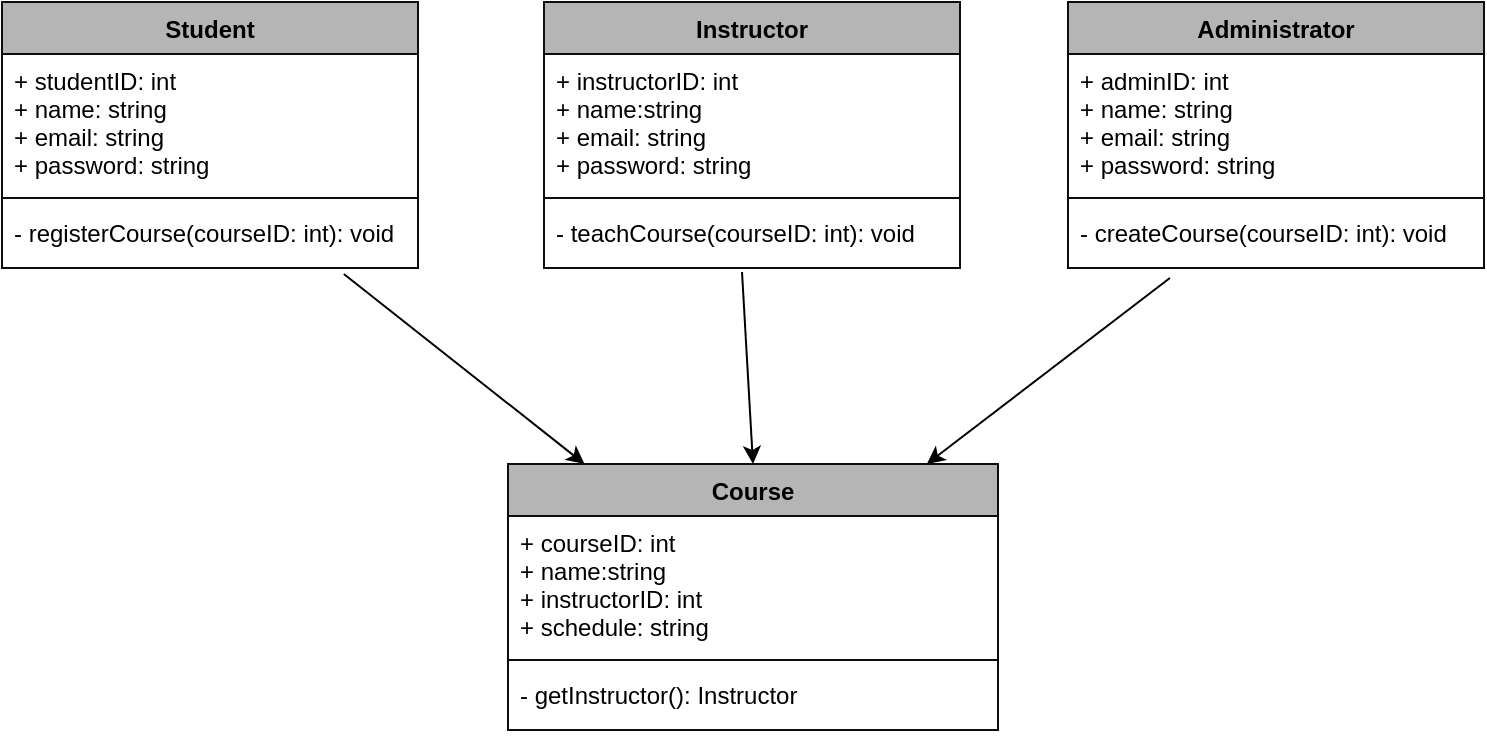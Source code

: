 <mxfile>
    <diagram id="fN5Z0hSTAfWw_drD3pTO" name="Page-1">
        <mxGraphModel dx="1216" dy="784" grid="0" gridSize="10" guides="1" tooltips="1" connect="1" arrows="1" fold="1" page="1" pageScale="1" pageWidth="850" pageHeight="1100" background="#ffffff" math="0" shadow="0">
            <root>
                <mxCell id="0"/>
                <mxCell id="1" parent="0"/>
                <mxCell id="7" style="edgeStyle=none;html=1;fontFamily=Helvetica;fontSize=12;fontColor=#0b0a0a;strokeColor=#000000;" parent="1" target="28" edge="1">
                    <mxGeometry relative="1" as="geometry">
                        <mxPoint x="220.909" y="300" as="sourcePoint"/>
                        <mxPoint x="303" y="387" as="targetPoint"/>
                    </mxGeometry>
                </mxCell>
                <mxCell id="9" style="edgeStyle=none;html=1;fontFamily=Helvetica;fontSize=12;fontColor=#0b0a0a;strokeColor=#000000;exitX=0.245;exitY=1.161;exitDx=0;exitDy=0;exitPerimeter=0;" parent="1" source="27" target="28" edge="1">
                    <mxGeometry relative="1" as="geometry">
                        <mxPoint x="650.198" y="603" as="sourcePoint"/>
                        <mxPoint x="543" y="387" as="targetPoint"/>
                    </mxGeometry>
                </mxCell>
                <mxCell id="15" value="Student" style="swimlane;fontStyle=1;align=center;verticalAlign=top;childLayout=stackLayout;horizontal=1;startSize=26;horizontalStack=0;resizeParent=1;resizeParentMax=0;resizeLast=0;collapsible=1;marginBottom=0;strokeColor=#0d0d0d;fontColor=#000000;fillColor=#b5b5b5;" vertex="1" parent="1">
                    <mxGeometry x="50" y="164" width="208" height="133" as="geometry"/>
                </mxCell>
                <mxCell id="16" value="+ studentID: int&#10;+ name: string&#10;+ email: string&#10;+ password: string" style="text;strokeColor=none;fillColor=none;align=left;verticalAlign=top;spacingLeft=4;spacingRight=4;overflow=hidden;rotatable=0;points=[[0,0.5],[1,0.5]];portConstraint=eastwest;fontColor=#000000;" vertex="1" parent="15">
                    <mxGeometry y="26" width="208" height="68" as="geometry"/>
                </mxCell>
                <mxCell id="17" value="" style="line;strokeWidth=1;fillColor=none;align=left;verticalAlign=middle;spacingTop=-1;spacingLeft=3;spacingRight=3;rotatable=0;labelPosition=right;points=[];portConstraint=eastwest;strokeColor=inherit;fontColor=#000000;" vertex="1" parent="15">
                    <mxGeometry y="94" width="208" height="8" as="geometry"/>
                </mxCell>
                <mxCell id="18" value="- registerCourse(courseID: int): void" style="text;strokeColor=none;fillColor=none;align=left;verticalAlign=top;spacingLeft=4;spacingRight=4;overflow=hidden;rotatable=0;points=[[0,0.5],[1,0.5]];portConstraint=eastwest;fontColor=#000000;" vertex="1" parent="15">
                    <mxGeometry y="102" width="208" height="31" as="geometry"/>
                </mxCell>
                <mxCell id="19" value="Instructor" style="swimlane;fontStyle=1;align=center;verticalAlign=top;childLayout=stackLayout;horizontal=1;startSize=26;horizontalStack=0;resizeParent=1;resizeParentMax=0;resizeLast=0;collapsible=1;marginBottom=0;strokeColor=#0d0d0d;fontColor=#000000;fillColor=#b5b5b5;" vertex="1" parent="1">
                    <mxGeometry x="321" y="164" width="208" height="133" as="geometry"/>
                </mxCell>
                <mxCell id="20" value="+ instructorID: int&#10;+ name:string&#10;+ email: string&#10;+ password: string" style="text;strokeColor=none;fillColor=none;align=left;verticalAlign=top;spacingLeft=4;spacingRight=4;overflow=hidden;rotatable=0;points=[[0,0.5],[1,0.5]];portConstraint=eastwest;fontColor=#000000;" vertex="1" parent="19">
                    <mxGeometry y="26" width="208" height="68" as="geometry"/>
                </mxCell>
                <mxCell id="21" value="" style="line;strokeWidth=1;fillColor=none;align=left;verticalAlign=middle;spacingTop=-1;spacingLeft=3;spacingRight=3;rotatable=0;labelPosition=right;points=[];portConstraint=eastwest;strokeColor=inherit;fontColor=#000000;" vertex="1" parent="19">
                    <mxGeometry y="94" width="208" height="8" as="geometry"/>
                </mxCell>
                <mxCell id="22" value="- teachCourse(courseID: int): void" style="text;strokeColor=none;fillColor=none;align=left;verticalAlign=top;spacingLeft=4;spacingRight=4;overflow=hidden;rotatable=0;points=[[0,0.5],[1,0.5]];portConstraint=eastwest;fontColor=#000000;" vertex="1" parent="19">
                    <mxGeometry y="102" width="208" height="31" as="geometry"/>
                </mxCell>
                <mxCell id="23" value="" style="endArrow=classic;html=1;fontColor=#000000;strokeColor=#000000;entryX=0.5;entryY=0;entryDx=0;entryDy=0;" edge="1" parent="1" target="28">
                    <mxGeometry width="50" height="50" relative="1" as="geometry">
                        <mxPoint x="420" y="299" as="sourcePoint"/>
                        <mxPoint x="420" y="394" as="targetPoint"/>
                    </mxGeometry>
                </mxCell>
                <mxCell id="24" value="Administrator" style="swimlane;fontStyle=1;align=center;verticalAlign=top;childLayout=stackLayout;horizontal=1;startSize=26;horizontalStack=0;resizeParent=1;resizeParentMax=0;resizeLast=0;collapsible=1;marginBottom=0;strokeColor=#0d0d0d;fontColor=#000000;fillColor=#b5b5b5;" vertex="1" parent="1">
                    <mxGeometry x="583" y="164" width="208" height="133" as="geometry"/>
                </mxCell>
                <mxCell id="25" value="+ adminID: int&#10;+ name: string&#10;+ email: string&#10;+ password: string" style="text;strokeColor=none;fillColor=none;align=left;verticalAlign=top;spacingLeft=4;spacingRight=4;overflow=hidden;rotatable=0;points=[[0,0.5],[1,0.5]];portConstraint=eastwest;fontColor=#000000;" vertex="1" parent="24">
                    <mxGeometry y="26" width="208" height="68" as="geometry"/>
                </mxCell>
                <mxCell id="26" value="" style="line;strokeWidth=1;fillColor=none;align=left;verticalAlign=middle;spacingTop=-1;spacingLeft=3;spacingRight=3;rotatable=0;labelPosition=right;points=[];portConstraint=eastwest;strokeColor=inherit;fontColor=#000000;" vertex="1" parent="24">
                    <mxGeometry y="94" width="208" height="8" as="geometry"/>
                </mxCell>
                <mxCell id="27" value="- createCourse(courseID: int): void" style="text;strokeColor=none;fillColor=none;align=left;verticalAlign=top;spacingLeft=4;spacingRight=4;overflow=hidden;rotatable=0;points=[[0,0.5],[1,0.5]];portConstraint=eastwest;fontColor=#000000;" vertex="1" parent="24">
                    <mxGeometry y="102" width="208" height="31" as="geometry"/>
                </mxCell>
                <mxCell id="28" value="Course" style="swimlane;fontStyle=1;align=center;verticalAlign=top;childLayout=stackLayout;horizontal=1;startSize=26;horizontalStack=0;resizeParent=1;resizeParentMax=0;resizeLast=0;collapsible=1;marginBottom=0;strokeColor=#0d0d0d;fontColor=#000000;fillColor=#b5b5b5;" vertex="1" parent="1">
                    <mxGeometry x="303" y="395" width="245" height="133" as="geometry"/>
                </mxCell>
                <mxCell id="29" value="+ courseID: int&#10;+ name:string&#10;+ instructorID: int&#10;+ schedule: string" style="text;strokeColor=none;fillColor=none;align=left;verticalAlign=top;spacingLeft=4;spacingRight=4;overflow=hidden;rotatable=0;points=[[0,0.5],[1,0.5]];portConstraint=eastwest;fontColor=#000000;" vertex="1" parent="28">
                    <mxGeometry y="26" width="245" height="68" as="geometry"/>
                </mxCell>
                <mxCell id="30" value="" style="line;strokeWidth=1;fillColor=none;align=left;verticalAlign=middle;spacingTop=-1;spacingLeft=3;spacingRight=3;rotatable=0;labelPosition=right;points=[];portConstraint=eastwest;strokeColor=inherit;fontColor=#000000;" vertex="1" parent="28">
                    <mxGeometry y="94" width="245" height="8" as="geometry"/>
                </mxCell>
                <mxCell id="31" value="- getInstructor(): Instructor" style="text;strokeColor=none;fillColor=none;align=left;verticalAlign=top;spacingLeft=4;spacingRight=4;overflow=hidden;rotatable=0;points=[[0,0.5],[1,0.5]];portConstraint=eastwest;fontColor=#000000;" vertex="1" parent="28">
                    <mxGeometry y="102" width="245" height="31" as="geometry"/>
                </mxCell>
            </root>
        </mxGraphModel>
    </diagram>
</mxfile>